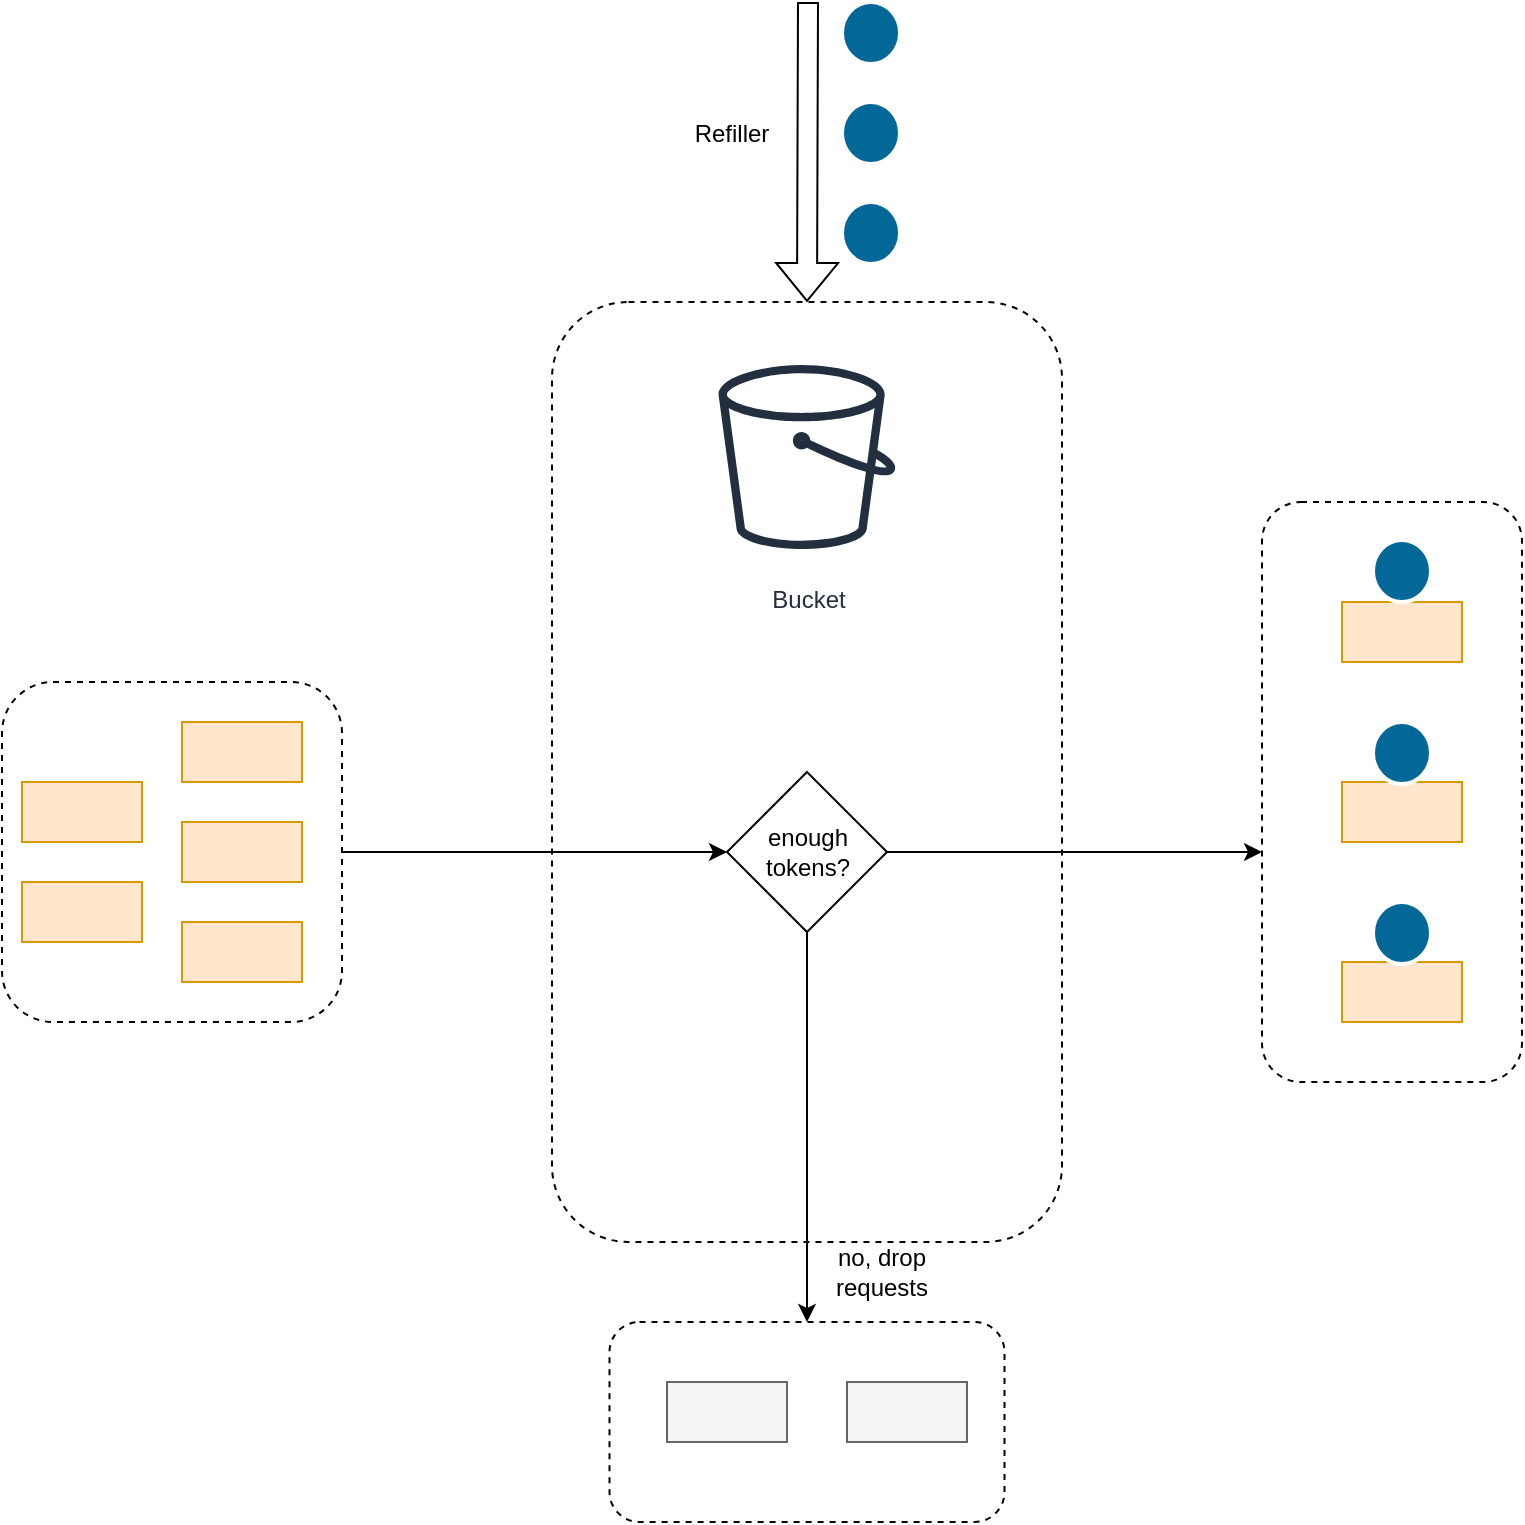 <mxfile version="26.1.3">
  <diagram name="Page-1" id="gyMy8YsChSyWfYb3dnqF">
    <mxGraphModel dx="989" dy="541" grid="1" gridSize="10" guides="1" tooltips="1" connect="1" arrows="1" fold="1" page="1" pageScale="1" pageWidth="850" pageHeight="1100" math="0" shadow="0">
      <root>
        <mxCell id="0" />
        <mxCell id="1" parent="0" />
        <mxCell id="B9hNTx2DcEWOE2ALYtc8-25" value="" style="rounded=1;whiteSpace=wrap;html=1;dashed=1;" vertex="1" parent="1">
          <mxGeometry x="333.75" y="840" width="197.5" height="100" as="geometry" />
        </mxCell>
        <mxCell id="B9hNTx2DcEWOE2ALYtc8-20" value="" style="rounded=1;whiteSpace=wrap;html=1;dashed=1;" vertex="1" parent="1">
          <mxGeometry x="660" y="430" width="130" height="290" as="geometry" />
        </mxCell>
        <mxCell id="B9hNTx2DcEWOE2ALYtc8-8" value="" style="rounded=1;whiteSpace=wrap;html=1;dashed=1;" vertex="1" parent="1">
          <mxGeometry x="305" y="330" width="255" height="470" as="geometry" />
        </mxCell>
        <mxCell id="B9hNTx2DcEWOE2ALYtc8-7" value="" style="rounded=1;whiteSpace=wrap;html=1;dashed=1;" vertex="1" parent="1">
          <mxGeometry x="30" y="520" width="170" height="170" as="geometry" />
        </mxCell>
        <mxCell id="B9hNTx2DcEWOE2ALYtc8-1" value="Bucket" style="sketch=0;outlineConnect=0;fontColor=#232F3E;gradientColor=none;strokeColor=#232F3E;fillColor=#ffffff;dashed=0;verticalLabelPosition=bottom;verticalAlign=top;align=center;html=1;fontSize=12;fontStyle=0;aspect=fixed;shape=mxgraph.aws4.resourceIcon;resIcon=mxgraph.aws4.bucket;" vertex="1" parent="1">
          <mxGeometry x="375" y="350" width="115" height="115" as="geometry" />
        </mxCell>
        <mxCell id="B9hNTx2DcEWOE2ALYtc8-2" value="" style="rounded=0;whiteSpace=wrap;html=1;fillColor=#ffe6cc;strokeColor=#d79b00;" vertex="1" parent="1">
          <mxGeometry x="40" y="570" width="60" height="30" as="geometry" />
        </mxCell>
        <mxCell id="B9hNTx2DcEWOE2ALYtc8-3" value="" style="rounded=0;whiteSpace=wrap;html=1;fillColor=#ffe6cc;strokeColor=#d79b00;" vertex="1" parent="1">
          <mxGeometry x="40" y="620" width="60" height="30" as="geometry" />
        </mxCell>
        <mxCell id="B9hNTx2DcEWOE2ALYtc8-4" value="" style="rounded=0;whiteSpace=wrap;html=1;fillColor=#ffe6cc;strokeColor=#d79b00;" vertex="1" parent="1">
          <mxGeometry x="120" y="540" width="60" height="30" as="geometry" />
        </mxCell>
        <mxCell id="B9hNTx2DcEWOE2ALYtc8-5" value="" style="rounded=0;whiteSpace=wrap;html=1;fillColor=#ffe6cc;strokeColor=#d79b00;" vertex="1" parent="1">
          <mxGeometry x="120" y="590" width="60" height="30" as="geometry" />
        </mxCell>
        <mxCell id="B9hNTx2DcEWOE2ALYtc8-6" value="" style="rounded=0;whiteSpace=wrap;html=1;fillColor=#ffe6cc;strokeColor=#d79b00;" vertex="1" parent="1">
          <mxGeometry x="120" y="640" width="60" height="30" as="geometry" />
        </mxCell>
        <mxCell id="B9hNTx2DcEWOE2ALYtc8-9" value="" style="shape=flexArrow;endArrow=classic;html=1;rounded=0;entryX=0.5;entryY=0;entryDx=0;entryDy=0;" edge="1" parent="1" target="B9hNTx2DcEWOE2ALYtc8-8">
          <mxGeometry width="50" height="50" relative="1" as="geometry">
            <mxPoint x="433" y="180" as="sourcePoint" />
            <mxPoint x="350" y="420" as="targetPoint" />
          </mxGeometry>
        </mxCell>
        <mxCell id="B9hNTx2DcEWOE2ALYtc8-10" value="" style="shape=mxgraph.cisco.misc.token;html=1;pointerEvents=1;dashed=0;fillColor=#036897;strokeColor=#ffffff;strokeWidth=2;verticalLabelPosition=bottom;verticalAlign=top;align=center;outlineConnect=0;" vertex="1" parent="1">
          <mxGeometry x="450" y="180" width="29" height="31" as="geometry" />
        </mxCell>
        <mxCell id="B9hNTx2DcEWOE2ALYtc8-11" value="" style="shape=mxgraph.cisco.misc.token;html=1;pointerEvents=1;dashed=0;fillColor=#036897;strokeColor=#ffffff;strokeWidth=2;verticalLabelPosition=bottom;verticalAlign=top;align=center;outlineConnect=0;" vertex="1" parent="1">
          <mxGeometry x="450" y="230" width="29" height="31" as="geometry" />
        </mxCell>
        <mxCell id="B9hNTx2DcEWOE2ALYtc8-12" value="" style="shape=mxgraph.cisco.misc.token;html=1;pointerEvents=1;dashed=0;fillColor=#036897;strokeColor=#ffffff;strokeWidth=2;verticalLabelPosition=bottom;verticalAlign=top;align=center;outlineConnect=0;" vertex="1" parent="1">
          <mxGeometry x="450" y="280" width="29" height="31" as="geometry" />
        </mxCell>
        <mxCell id="B9hNTx2DcEWOE2ALYtc8-13" value="Refiller" style="text;html=1;align=center;verticalAlign=middle;whiteSpace=wrap;rounded=0;" vertex="1" parent="1">
          <mxGeometry x="365" y="231" width="60" height="30" as="geometry" />
        </mxCell>
        <mxCell id="B9hNTx2DcEWOE2ALYtc8-14" value="" style="rounded=0;whiteSpace=wrap;html=1;fillColor=#ffe6cc;strokeColor=#d79b00;" vertex="1" parent="1">
          <mxGeometry x="700" y="480" width="60" height="30" as="geometry" />
        </mxCell>
        <mxCell id="B9hNTx2DcEWOE2ALYtc8-15" value="" style="rounded=0;whiteSpace=wrap;html=1;fillColor=#ffe6cc;strokeColor=#d79b00;" vertex="1" parent="1">
          <mxGeometry x="700" y="570" width="60" height="30" as="geometry" />
        </mxCell>
        <mxCell id="B9hNTx2DcEWOE2ALYtc8-16" value="" style="rounded=0;whiteSpace=wrap;html=1;fillColor=#ffe6cc;strokeColor=#d79b00;" vertex="1" parent="1">
          <mxGeometry x="700" y="660" width="60" height="30" as="geometry" />
        </mxCell>
        <mxCell id="B9hNTx2DcEWOE2ALYtc8-17" value="" style="shape=mxgraph.cisco.misc.token;html=1;pointerEvents=1;dashed=0;fillColor=#036897;strokeColor=#ffffff;strokeWidth=2;verticalLabelPosition=bottom;verticalAlign=top;align=center;outlineConnect=0;" vertex="1" parent="1">
          <mxGeometry x="715.5" y="449" width="29" height="31" as="geometry" />
        </mxCell>
        <mxCell id="B9hNTx2DcEWOE2ALYtc8-18" value="" style="shape=mxgraph.cisco.misc.token;html=1;pointerEvents=1;dashed=0;fillColor=#036897;strokeColor=#ffffff;strokeWidth=2;verticalLabelPosition=bottom;verticalAlign=top;align=center;outlineConnect=0;" vertex="1" parent="1">
          <mxGeometry x="715.5" y="540" width="29" height="31" as="geometry" />
        </mxCell>
        <mxCell id="B9hNTx2DcEWOE2ALYtc8-19" value="" style="shape=mxgraph.cisco.misc.token;html=1;pointerEvents=1;dashed=0;fillColor=#036897;strokeColor=#ffffff;strokeWidth=2;verticalLabelPosition=bottom;verticalAlign=top;align=center;outlineConnect=0;" vertex="1" parent="1">
          <mxGeometry x="715.5" y="630" width="29" height="31" as="geometry" />
        </mxCell>
        <mxCell id="B9hNTx2DcEWOE2ALYtc8-21" value="" style="endArrow=classic;html=1;rounded=0;exitX=1;exitY=0.5;exitDx=0;exitDy=0;entryX=0;entryY=0.5;entryDx=0;entryDy=0;" edge="1" parent="1" source="B9hNTx2DcEWOE2ALYtc8-7" target="B9hNTx2DcEWOE2ALYtc8-29">
          <mxGeometry width="50" height="50" relative="1" as="geometry">
            <mxPoint x="300" y="470" as="sourcePoint" />
            <mxPoint x="300" y="605" as="targetPoint" />
          </mxGeometry>
        </mxCell>
        <mxCell id="B9hNTx2DcEWOE2ALYtc8-22" value="" style="endArrow=classic;html=1;rounded=0;exitX=1;exitY=0.5;exitDx=0;exitDy=0;" edge="1" parent="1" source="B9hNTx2DcEWOE2ALYtc8-29">
          <mxGeometry width="50" height="50" relative="1" as="geometry">
            <mxPoint x="560" y="604.5" as="sourcePoint" />
            <mxPoint x="660" y="605" as="targetPoint" />
          </mxGeometry>
        </mxCell>
        <mxCell id="B9hNTx2DcEWOE2ALYtc8-23" value="" style="rounded=0;whiteSpace=wrap;html=1;fillColor=#f5f5f5;strokeColor=#666666;fontColor=#333333;" vertex="1" parent="1">
          <mxGeometry x="362.5" y="870" width="60" height="30" as="geometry" />
        </mxCell>
        <mxCell id="B9hNTx2DcEWOE2ALYtc8-24" value="" style="rounded=0;whiteSpace=wrap;html=1;fillColor=#f5f5f5;strokeColor=#666666;fontColor=#333333;" vertex="1" parent="1">
          <mxGeometry x="452.5" y="870" width="60" height="30" as="geometry" />
        </mxCell>
        <mxCell id="B9hNTx2DcEWOE2ALYtc8-27" value="" style="endArrow=classic;html=1;rounded=0;entryX=0.5;entryY=0;entryDx=0;entryDy=0;exitX=0.5;exitY=1;exitDx=0;exitDy=0;" edge="1" parent="1" source="B9hNTx2DcEWOE2ALYtc8-29" target="B9hNTx2DcEWOE2ALYtc8-25">
          <mxGeometry width="50" height="50" relative="1" as="geometry">
            <mxPoint x="300" y="680" as="sourcePoint" />
            <mxPoint x="350" y="630" as="targetPoint" />
          </mxGeometry>
        </mxCell>
        <mxCell id="B9hNTx2DcEWOE2ALYtc8-28" value="no, drop requests" style="text;html=1;align=center;verticalAlign=middle;whiteSpace=wrap;rounded=0;" vertex="1" parent="1">
          <mxGeometry x="440" y="800" width="60" height="30" as="geometry" />
        </mxCell>
        <mxCell id="B9hNTx2DcEWOE2ALYtc8-29" value="enough tokens?" style="rhombus;whiteSpace=wrap;html=1;" vertex="1" parent="1">
          <mxGeometry x="392.5" y="565" width="80" height="80" as="geometry" />
        </mxCell>
      </root>
    </mxGraphModel>
  </diagram>
</mxfile>
